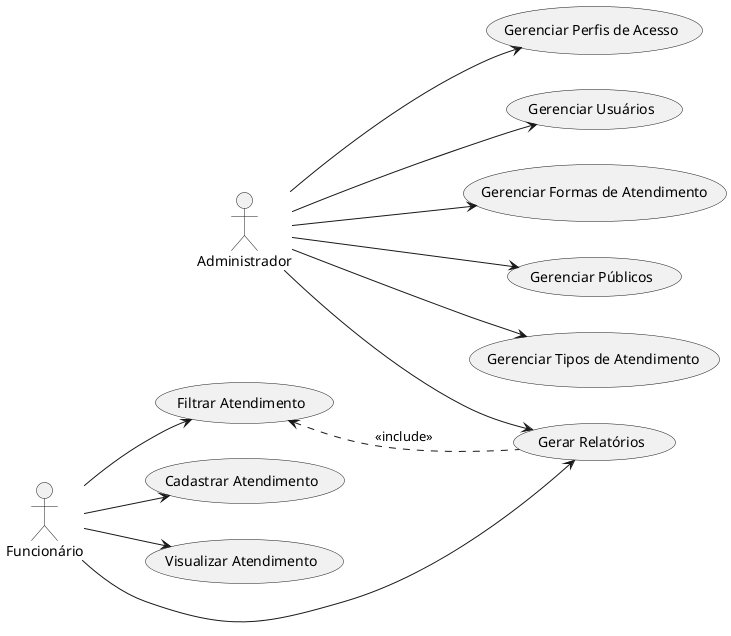 @startuml Caso de Uso Projeto 2
left to right direction

actor "Administrador" as Admin
actor "Funcionário" as Employee

usecase "Gerenciar Perfis de Acesso" as ManageAccessProfiles
usecase "Gerenciar Usuários" as ManageUsers
usecase "Gerenciar Formas de Atendimento" as ManageServiceMethods
usecase "Gerenciar Públicos" as ManagePublics
usecase "Gerenciar Tipos de Atendimento" as ManageServiceTypes
usecase "Cadastrar Atendimento" as RegisterService
usecase "Visualizar Atendimento" as ViewService
usecase "Filtrar Atendimento" as FilterService
usecase "Gerar Relatórios" as GenerateReports

Admin --> ManageAccessProfiles
Admin --> ManageUsers
Admin --> ManageServiceMethods
Admin --> ManagePublics
Admin --> ManageServiceTypes
Admin --> GenerateReports
Employee --> RegisterService
Employee --> ViewService
Employee --> FilterService
Employee --> GenerateReports
GenerateReports .up.> FilterService : "<<include>>"

@enduml